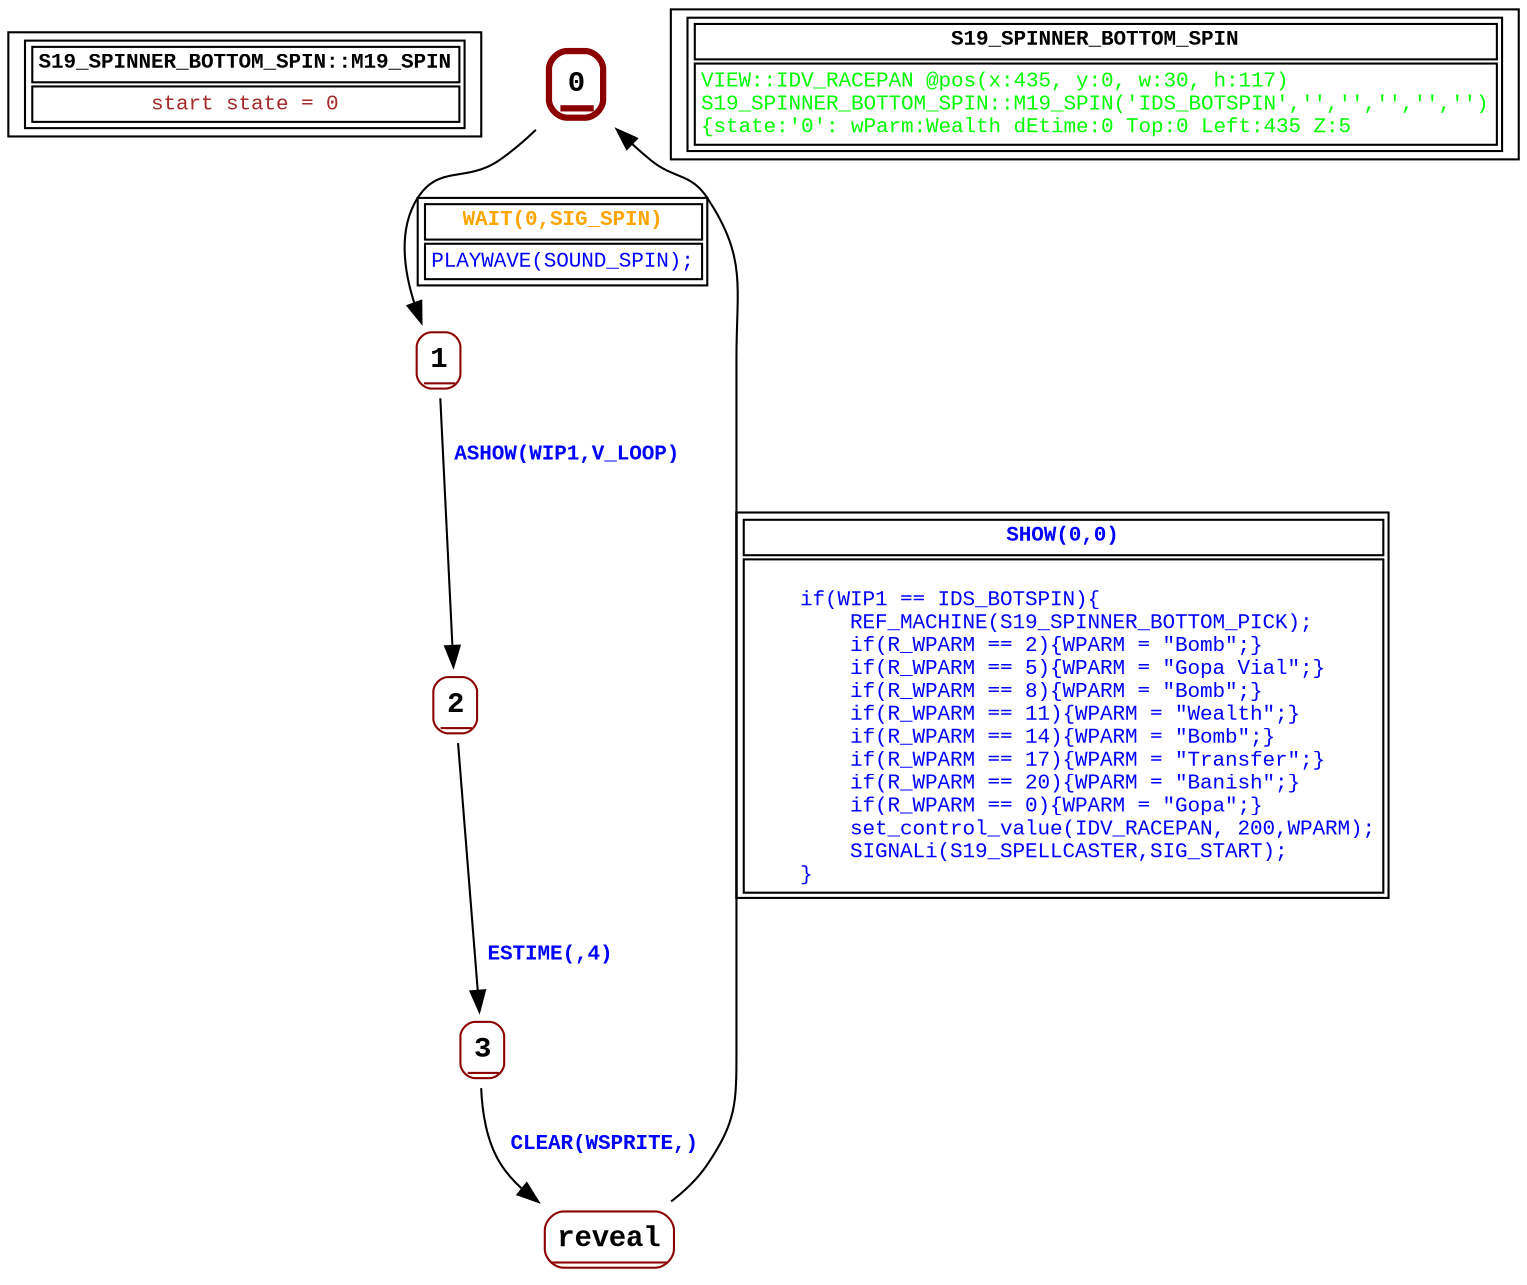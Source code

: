 digraph Automaton {
 fontname="Courier New"
	node [shape=oval, fontname="Courier New"];
	filename[shape = record, fontsize=10, label=< <table border="1"><tr><td><b>S19_SPINNER_BOTTOM_SPIN::M19_SPIN<br align="left"/></b></td></tr>
<tr><td><font point-size="10" color ="brown">start state = 0<br align="left"/></font></td></tr></table>>
];
	0[shape = none, fontsize=14, label=< <table border="3" color="darkred" style="rounded"><tr><td sides="b"><b>0<br align="left"/></b></td></tr>
</table>>];
"0" -> "1" [fontcolor=orange,fontsize=10,fontname="Courier New", label=< <table border="1"><tr><td><b>WAIT(0,SIG_SPIN)<br align="left"/></b></td></tr>
<tr><td><font point-size="10" color ="blue">PLAYWAVE(SOUND_SPIN);<br align="left"/></font></td></tr></table>>
];
	1[shape = none, fontsize=14, label=< <table border="1" color="darkred" style="rounded"><tr><td sides="b"><b>1<br align="left"/></b></td></tr>
</table>>];
"1" -> "2" [fontcolor=blue,fontsize=10,fontname="Courier New", label=< <table border="0"><tr><td><b>ASHOW(WIP1,V_LOOP)<br align="left"/></b></td></tr>
</table>>
];
	2[shape = none, fontsize=14, label=< <table border="1" color="darkred" style="rounded"><tr><td sides="b"><b>2<br align="left"/></b></td></tr>
</table>>];
"2" -> "3" [fontcolor=blue,fontsize=10,fontname="Courier New", label=< <table border="0"><tr><td><b>ESTIME(,4)<br align="left"/></b></td></tr>
</table>>
];
	3[shape = none, fontsize=14, label=< <table border="1" color="darkred" style="rounded"><tr><td sides="b"><b>3<br align="left"/></b></td></tr>
</table>>];
"3" -> "reveal" [fontcolor=blue,fontsize=10,fontname="Courier New", label=< <table border="0"><tr><td><b>CLEAR(WSPRITE,)<br align="left"/></b></td></tr>
</table>>
];
	reveal[shape = none, fontsize=14, label=< <table border="1" color="darkred" style="rounded"><tr><td sides="b"><b>reveal<br align="left"/></b></td></tr>
</table>>];
"reveal" -> "0" [fontcolor=blue,fontsize=10,fontname="Courier New", label=< <table border="1"><tr><td><b>SHOW(0,0)<br align="left"/></b></td></tr>
<tr><td><font point-size="10" color ="blue">   <br align="left"/>    if(WIP1 == IDS_BOTSPIN)&#123;<br align="left"/>        REF_MACHINE(S19_SPINNER_BOTTOM_PICK);<br align="left"/>        if(R_WPARM == 2)&#123;WPARM = &quot;Bomb&quot;;&#125;<br align="left"/>        if(R_WPARM == 5)&#123;WPARM = &quot;Gopa Vial&quot;;&#125;<br align="left"/>        if(R_WPARM == 8)&#123;WPARM = &quot;Bomb&quot;;&#125;<br align="left"/>        if(R_WPARM == 11)&#123;WPARM = &quot;Wealth&quot;;&#125;<br align="left"/>        if(R_WPARM == 14)&#123;WPARM = &quot;Bomb&quot;;&#125;<br align="left"/>        if(R_WPARM == 17)&#123;WPARM = &quot;Transfer&quot;;&#125;<br align="left"/>        if(R_WPARM == 20)&#123;WPARM = &quot;Banish&quot;;&#125;<br align="left"/>        if(R_WPARM == 0)&#123;WPARM = &quot;Gopa&quot;;&#125;<br align="left"/>        set_control_value(IDV_RACEPAN, 200,WPARM);<br align="left"/>        SIGNALi(S19_SPELLCASTER,SIG_START);<br align="left"/>    &#125;<br align="left"/></font></td></tr></table>>
];
	status[shape = record, fontsize=10, label=< <table border="1"><tr><td><b>S19_SPINNER_BOTTOM_SPIN<br align="left"/></b></td></tr>
<tr><td><font point-size="10" color ="green">VIEW::IDV_RACEPAN @pos(x:435, y:0, w:30, h:117)<br align="left"/>S19_SPINNER_BOTTOM_SPIN::M19_SPIN(&apos;IDS_BOTSPIN&apos;,&apos;&apos;,&apos;&apos;,&apos;&apos;,&apos;&apos;,&apos;&apos;)<br align="left"/>			&#123;state:&apos;0&apos;: wParm:Wealth dEtime:0 Top:0 Left:435 Z:5<br align="left"/></font></td></tr></table>>
];
}
